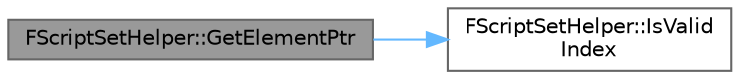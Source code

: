 digraph "FScriptSetHelper::GetElementPtr"
{
 // INTERACTIVE_SVG=YES
 // LATEX_PDF_SIZE
  bgcolor="transparent";
  edge [fontname=Helvetica,fontsize=10,labelfontname=Helvetica,labelfontsize=10];
  node [fontname=Helvetica,fontsize=10,shape=box,height=0.2,width=0.4];
  rankdir="LR";
  Node1 [id="Node000001",label="FScriptSetHelper::GetElementPtr",height=0.2,width=0.4,color="gray40", fillcolor="grey60", style="filled", fontcolor="black",tooltip="Returns a uint8 pointer to the element in the set."];
  Node1 -> Node2 [id="edge1_Node000001_Node000002",color="steelblue1",style="solid",tooltip=" "];
  Node2 [id="Node000002",label="FScriptSetHelper::IsValid\lIndex",height=0.2,width=0.4,color="grey40", fillcolor="white", style="filled",URL="$df/d52/classFScriptSetHelper.html#a07335065c307a91d2b43e64b82a94f95",tooltip="Index range check."];
}
